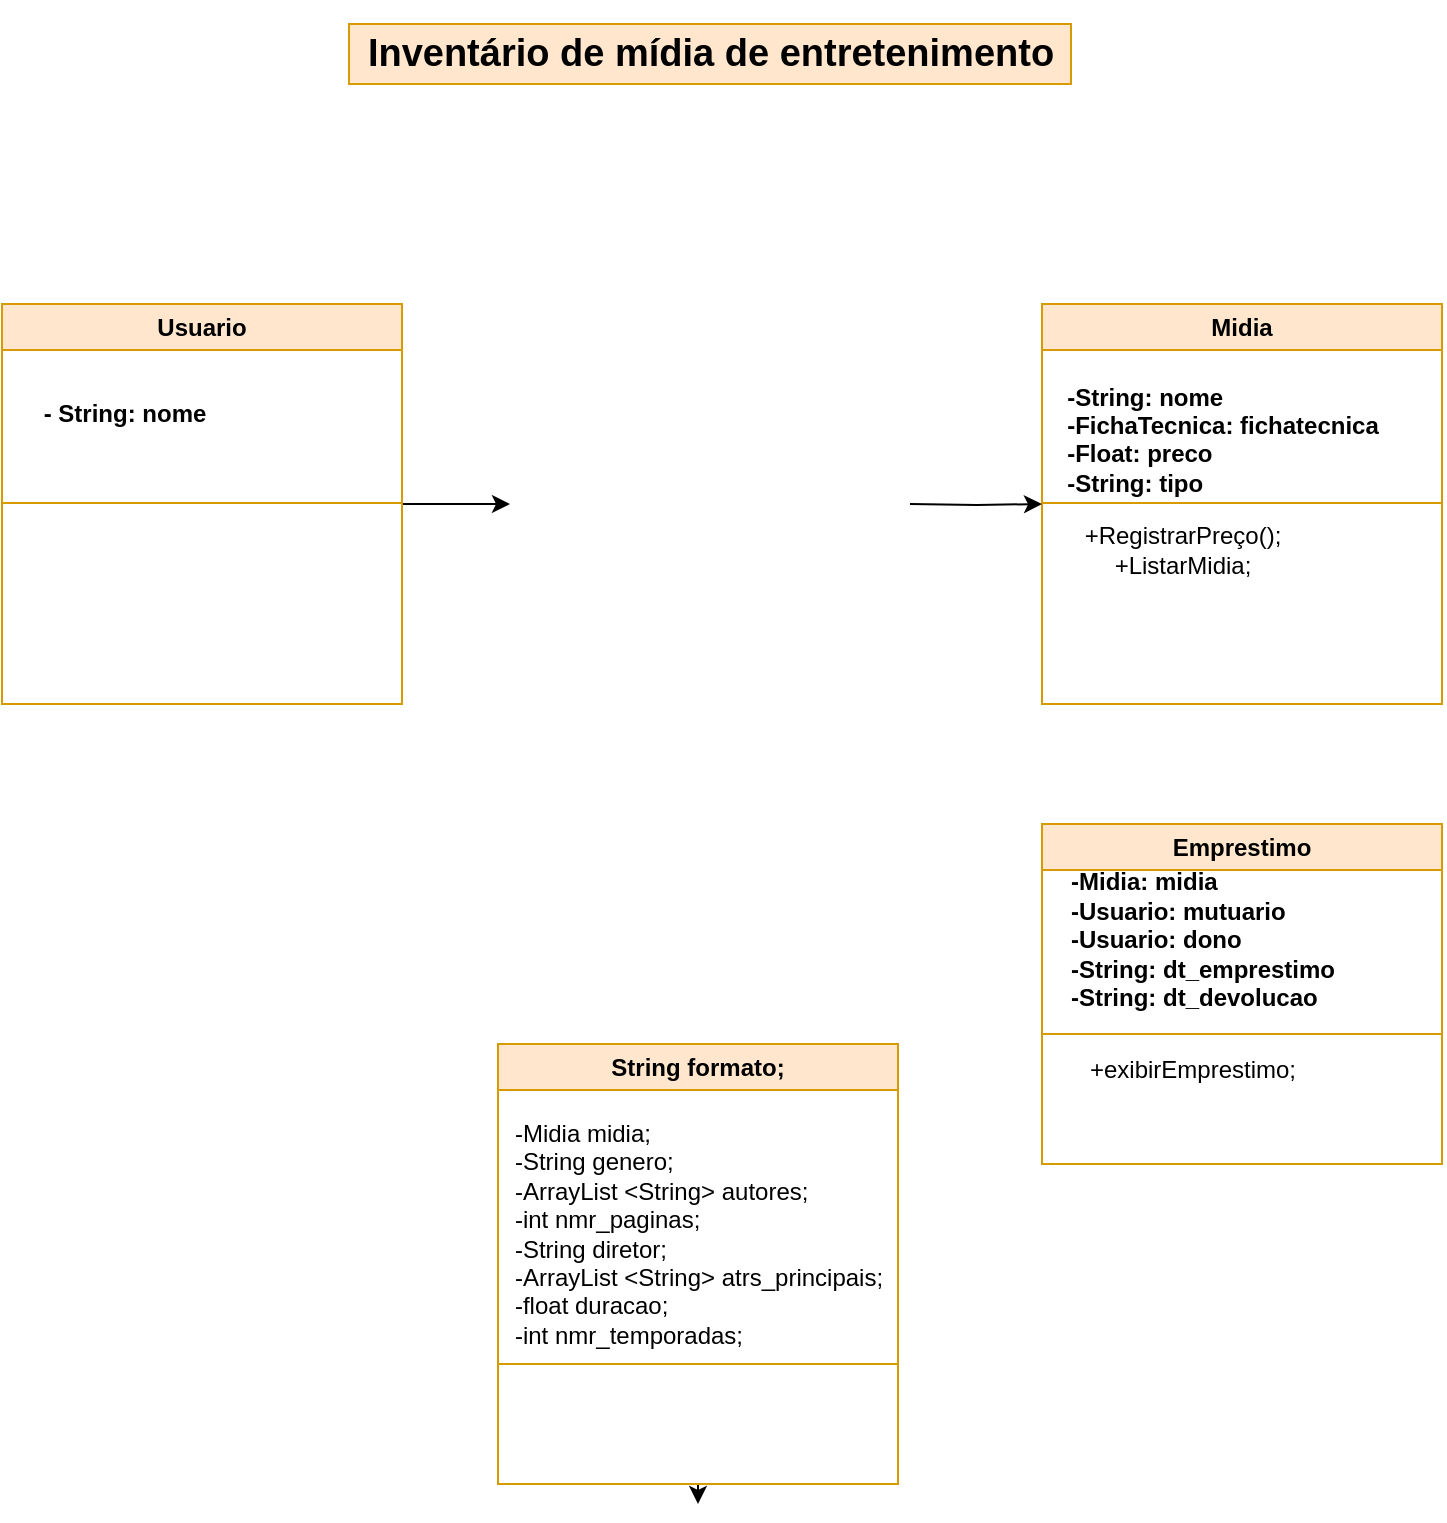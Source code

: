 <mxfile version="21.6.8" type="device">
  <diagram name="Página-1" id="8kRUFryAuQIi9OYVK_k1">
    <mxGraphModel dx="2074" dy="758" grid="1" gridSize="10" guides="1" tooltips="1" connect="1" arrows="1" fold="1" page="1" pageScale="1" pageWidth="827" pageHeight="1169" math="0" shadow="0">
      <root>
        <mxCell id="0" />
        <mxCell id="1" parent="0" />
        <mxCell id="muIEb8jYud5vMKYlzmN6-27" style="edgeStyle=orthogonalEdgeStyle;rounded=0;orthogonalLoop=1;jettySize=auto;html=1;entryX=0;entryY=0.5;entryDx=0;entryDy=0;" parent="1" source="Iex0PO9e7mzktIXqq1wa-1" edge="1">
          <mxGeometry relative="1" as="geometry">
            <mxPoint x="314" y="300" as="targetPoint" />
          </mxGeometry>
        </mxCell>
        <mxCell id="Iex0PO9e7mzktIXqq1wa-1" value="Usuario" style="swimlane;whiteSpace=wrap;html=1;startSize=23;fillColor=#ffe6cc;strokeColor=#d79b00;" parent="1" vertex="1">
          <mxGeometry x="60" y="200" width="200" height="200" as="geometry">
            <mxRectangle x="60" y="200" width="90" height="30" as="alternateBounds" />
          </mxGeometry>
        </mxCell>
        <mxCell id="Iex0PO9e7mzktIXqq1wa-5" value="&lt;div style=&quot;text-align: justify;&quot;&gt;&lt;span style=&quot;background-color: initial;&quot;&gt;&lt;b&gt;- String: nome&lt;/b&gt;&lt;/span&gt;&lt;/div&gt;" style="text;html=1;align=center;verticalAlign=middle;resizable=0;points=[];autosize=1;strokeColor=none;fillColor=none;" parent="Iex0PO9e7mzktIXqq1wa-1" vertex="1">
          <mxGeometry x="11" y="40" width="100" height="30" as="geometry" />
        </mxCell>
        <mxCell id="Iex0PO9e7mzktIXqq1wa-11" value="" style="endArrow=none;html=1;rounded=0;fillColor=#ffe6cc;strokeColor=#d79b00;" parent="Iex0PO9e7mzktIXqq1wa-1" edge="1">
          <mxGeometry width="50" height="50" relative="1" as="geometry">
            <mxPoint y="99.5" as="sourcePoint" />
            <mxPoint x="200" y="99.5" as="targetPoint" />
          </mxGeometry>
        </mxCell>
        <mxCell id="Iex0PO9e7mzktIXqq1wa-2" value="&lt;h2 style=&quot;text-align: justify;&quot;&gt;&lt;span style=&quot;background-color: initial;&quot;&gt;&lt;font style=&quot;font-size: 19px;&quot;&gt;Inventário de mídia de entretenimento&lt;/font&gt;&lt;/span&gt;&lt;/h2&gt;" style="text;html=1;strokeColor=#d79b00;fillColor=#ffe6cc;align=center;verticalAlign=middle;whiteSpace=wrap;rounded=0;" parent="1" vertex="1">
          <mxGeometry x="233.5" y="60" width="361" height="30" as="geometry" />
        </mxCell>
        <mxCell id="Iex0PO9e7mzktIXqq1wa-4" value="Midia" style="swimlane;whiteSpace=wrap;html=1;startSize=23;fillColor=#ffe6cc;strokeColor=#d79b00;" parent="1" vertex="1">
          <mxGeometry x="580" y="200" width="200" height="200" as="geometry" />
        </mxCell>
        <mxCell id="Iex0PO9e7mzktIXqq1wa-15" value="&lt;div style=&quot;text-align: justify;&quot;&gt;&lt;span style=&quot;background-color: initial;&quot;&gt;&lt;b&gt;-String: nome&lt;/b&gt;&lt;/span&gt;&lt;/div&gt;&lt;div style=&quot;text-align: justify;&quot;&gt;&lt;b style=&quot;background-color: initial;&quot;&gt;-FichaTecnica: fichatecnica&lt;/b&gt;&lt;/div&gt;&lt;div style=&quot;text-align: justify;&quot;&gt;&lt;b style=&quot;background-color: initial;&quot;&gt;-Float: preco&lt;/b&gt;&lt;/div&gt;&lt;div style=&quot;text-align: justify;&quot;&gt;&lt;div style=&quot;border-color: var(--border-color);&quot;&gt;&lt;b style=&quot;border-color: var(--border-color);&quot;&gt;-String: tipo&lt;/b&gt;&lt;/div&gt;&lt;div&gt;&lt;b style=&quot;border-color: var(--border-color);&quot;&gt;&lt;br&gt;&lt;/b&gt;&lt;/div&gt;&lt;/div&gt;" style="text;html=1;align=center;verticalAlign=middle;resizable=0;points=[];autosize=1;strokeColor=none;fillColor=none;" parent="Iex0PO9e7mzktIXqq1wa-4" vertex="1">
          <mxGeometry y="30" width="180" height="90" as="geometry" />
        </mxCell>
        <mxCell id="Iex0PO9e7mzktIXqq1wa-18" value="" style="endArrow=none;html=1;rounded=0;fillColor=#ffe6cc;strokeColor=#d79b00;" parent="Iex0PO9e7mzktIXqq1wa-4" edge="1">
          <mxGeometry width="50" height="50" relative="1" as="geometry">
            <mxPoint y="99.5" as="sourcePoint" />
            <mxPoint x="200" y="99.5" as="targetPoint" />
          </mxGeometry>
        </mxCell>
        <mxCell id="muIEb8jYud5vMKYlzmN6-9" style="edgeStyle=orthogonalEdgeStyle;rounded=0;orthogonalLoop=1;jettySize=auto;html=1;entryX=1;entryY=0.5;entryDx=0;entryDy=0;" parent="1" source="Iex0PO9e7mzktIXqq1wa-40" edge="1">
          <mxGeometry relative="1" as="geometry">
            <mxPoint x="408" y="800" as="targetPoint" />
            <Array as="points">
              <mxPoint x="408" y="770" />
              <mxPoint x="408" y="770" />
            </Array>
          </mxGeometry>
        </mxCell>
        <mxCell id="Iex0PO9e7mzktIXqq1wa-40" value="String formato;" style="swimlane;whiteSpace=wrap;html=1;startSize=23;fillColor=#ffe6cc;strokeColor=#d79b00;" parent="1" vertex="1">
          <mxGeometry x="308" y="570" width="200" height="220" as="geometry" />
        </mxCell>
        <mxCell id="Iex0PO9e7mzktIXqq1wa-41" value="&lt;div style=&quot;text-align: justify;&quot;&gt;&lt;div&gt;-Midia midia;&lt;/div&gt;&lt;div&gt;-String genero;&lt;/div&gt;&lt;div&gt;-ArrayList &amp;lt;String&amp;gt; autores;&lt;/div&gt;&lt;div&gt;-int nmr_paginas;&lt;/div&gt;&lt;div&gt;-String diretor;&lt;/div&gt;&lt;div&gt;-ArrayList &amp;lt;String&amp;gt; atrs_principais;&lt;/div&gt;&lt;div&gt;-float duracao;&lt;/div&gt;&lt;div&gt;&lt;span style=&quot;background-color: initial;&quot;&gt;-int nmr_temporadas;&lt;/span&gt;&lt;/div&gt;&lt;/div&gt;" style="text;html=1;align=center;verticalAlign=middle;resizable=0;points=[];autosize=1;strokeColor=none;fillColor=none;" parent="Iex0PO9e7mzktIXqq1wa-40" vertex="1">
          <mxGeometry x="-5" y="30" width="210" height="130" as="geometry" />
        </mxCell>
        <mxCell id="Iex0PO9e7mzktIXqq1wa-42" value="" style="endArrow=none;html=1;rounded=0;fillColor=#ffe6cc;strokeColor=#d79b00;" parent="Iex0PO9e7mzktIXqq1wa-40" edge="1">
          <mxGeometry width="50" height="50" relative="1" as="geometry">
            <mxPoint y="160" as="sourcePoint" />
            <mxPoint x="200" y="160" as="targetPoint" />
          </mxGeometry>
        </mxCell>
        <mxCell id="muIEb8jYud5vMKYlzmN6-28" style="edgeStyle=orthogonalEdgeStyle;rounded=0;orthogonalLoop=1;jettySize=auto;html=1;entryX=0;entryY=0.5;entryDx=0;entryDy=0;" parent="1" target="Iex0PO9e7mzktIXqq1wa-4" edge="1">
          <mxGeometry relative="1" as="geometry">
            <mxPoint x="514" y="300" as="sourcePoint" />
          </mxGeometry>
        </mxCell>
        <mxCell id="muIEb8jYud5vMKYlzmN6-30" value="+RegistrarPreço();&lt;br&gt;+ListarMidia;&lt;br&gt;" style="text;html=1;align=center;verticalAlign=middle;resizable=0;points=[];autosize=1;strokeColor=none;fillColor=none;" parent="1" vertex="1">
          <mxGeometry x="590" y="303" width="120" height="40" as="geometry" />
        </mxCell>
        <mxCell id="SKfUI-h0-u5SVLHLh8K7-2" value="Emprestimo" style="swimlane;whiteSpace=wrap;html=1;startSize=23;fillColor=#ffe6cc;strokeColor=#d79b00;" parent="1" vertex="1">
          <mxGeometry x="580" y="460" width="200" height="170" as="geometry" />
        </mxCell>
        <mxCell id="SKfUI-h0-u5SVLHLh8K7-3" value="&lt;div style=&quot;text-align: justify;&quot;&gt;&lt;b&gt;-Midia: midia&lt;/b&gt;&lt;/div&gt;&lt;div style=&quot;text-align: justify;&quot;&gt;&lt;b&gt;-Usuario: mutuario&lt;/b&gt;&lt;/div&gt;&lt;div style=&quot;text-align: justify;&quot;&gt;&lt;b style=&quot;background-color: initial;&quot;&gt;-Usuario: dono&lt;/b&gt;&lt;/div&gt;&lt;div style=&quot;text-align: justify;&quot;&gt;&lt;b style=&quot;background-color: initial;&quot;&gt;-String: dt_emprestimo&lt;/b&gt;&lt;/div&gt;&lt;div style=&quot;text-align: justify;&quot;&gt;&lt;b&gt;-String: dt_devolucao&lt;/b&gt;&lt;/div&gt;&lt;div style=&quot;text-align: justify;&quot;&gt;&lt;b&gt;&lt;br&gt;&lt;/b&gt;&lt;/div&gt;" style="text;html=1;align=center;verticalAlign=middle;resizable=0;points=[];autosize=1;strokeColor=none;fillColor=none;" parent="SKfUI-h0-u5SVLHLh8K7-2" vertex="1">
          <mxGeometry y="15" width="160" height="100" as="geometry" />
        </mxCell>
        <mxCell id="SKfUI-h0-u5SVLHLh8K7-4" value="" style="endArrow=none;html=1;rounded=0;fillColor=#ffe6cc;strokeColor=#d79b00;" parent="SKfUI-h0-u5SVLHLh8K7-2" edge="1">
          <mxGeometry width="50" height="50" relative="1" as="geometry">
            <mxPoint y="105" as="sourcePoint" />
            <mxPoint x="200" y="105" as="targetPoint" />
          </mxGeometry>
        </mxCell>
        <mxCell id="SKfUI-h0-u5SVLHLh8K7-5" value="+exibirEmprestimo;" style="text;html=1;align=center;verticalAlign=middle;resizable=0;points=[];autosize=1;strokeColor=none;fillColor=none;" parent="SKfUI-h0-u5SVLHLh8K7-2" vertex="1">
          <mxGeometry x="10" y="108" width="130" height="30" as="geometry" />
        </mxCell>
      </root>
    </mxGraphModel>
  </diagram>
</mxfile>
